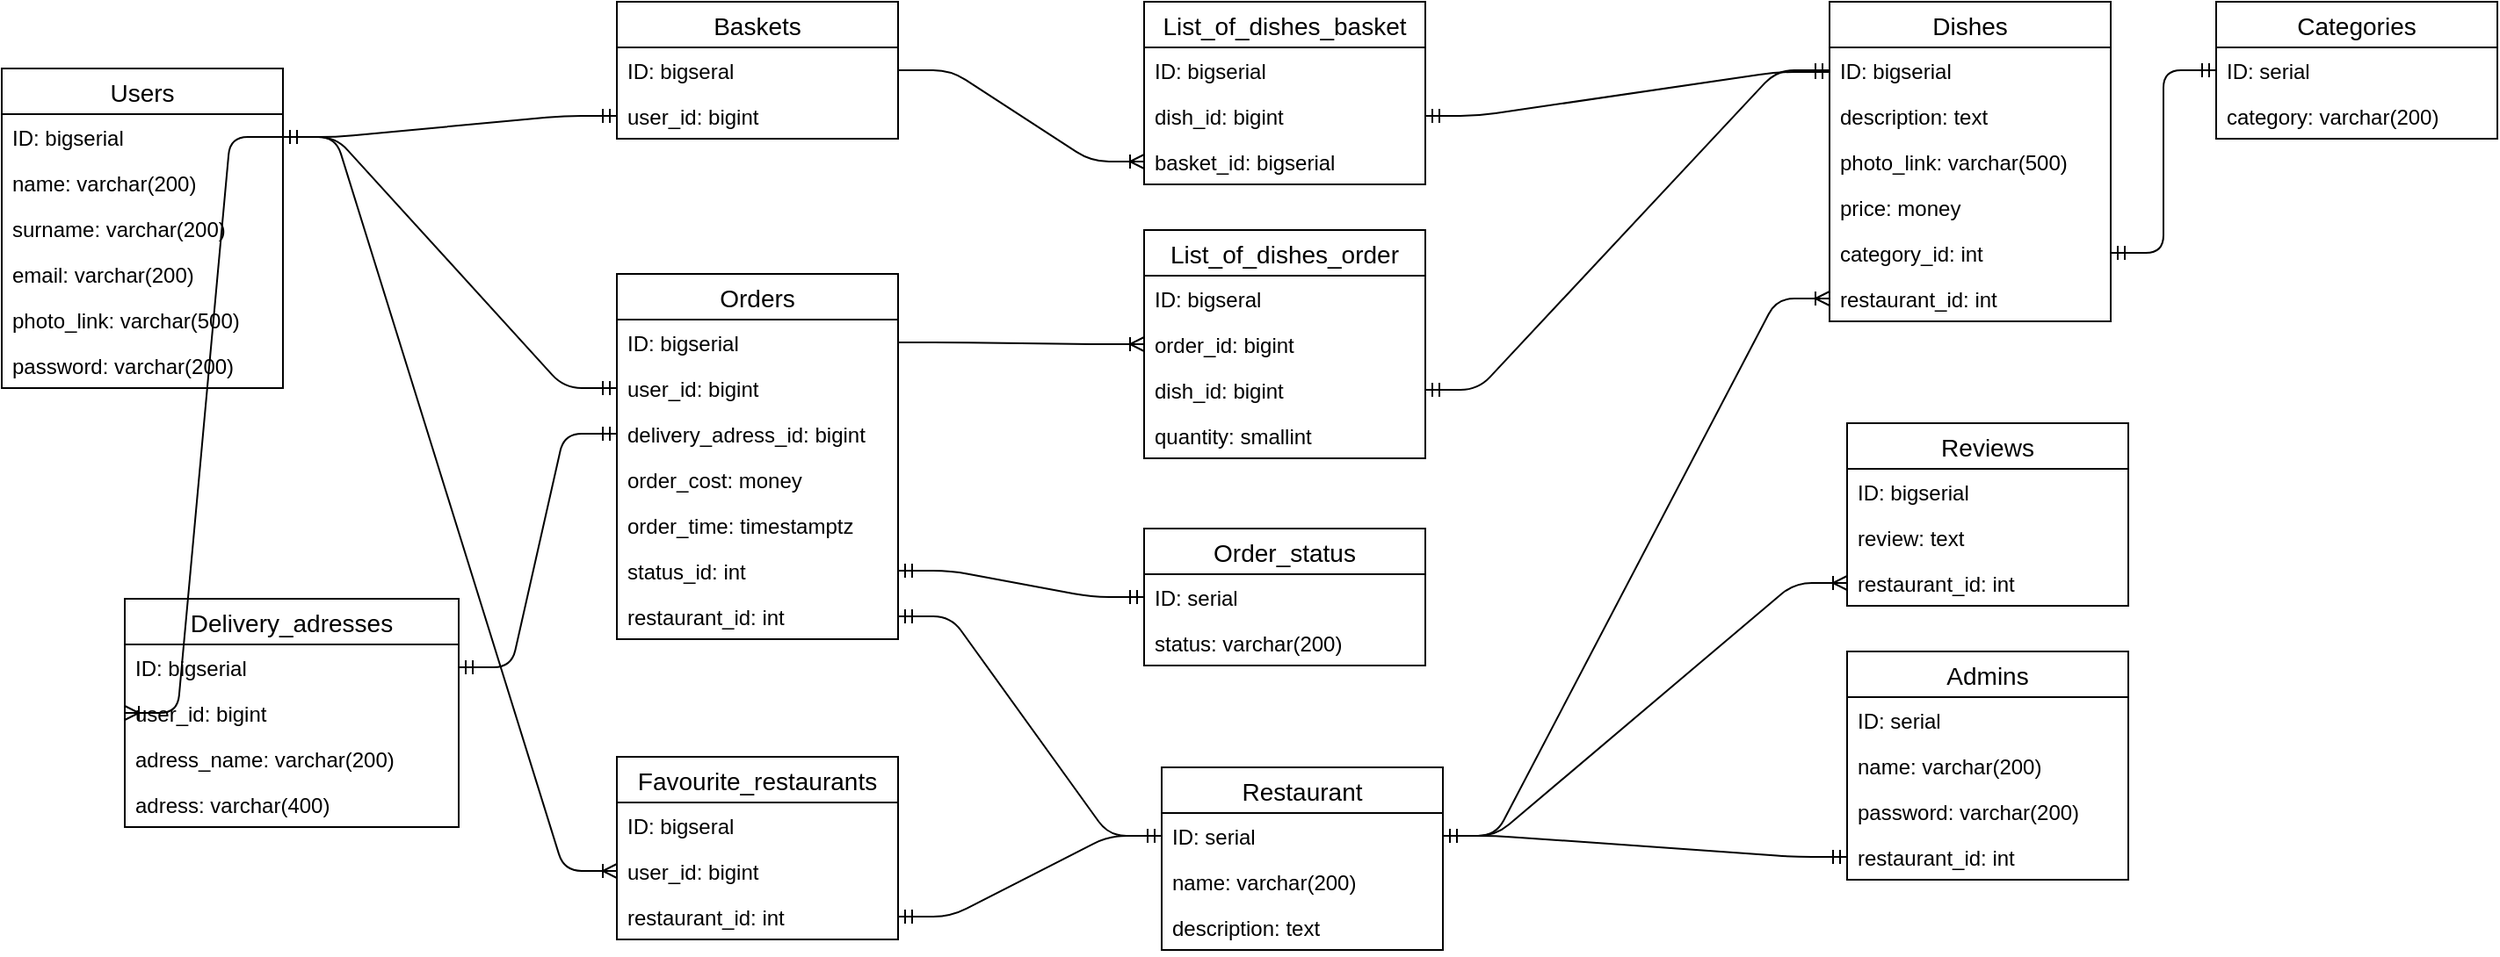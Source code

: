 <mxfile version="13.0.9" type="device"><diagram id="fgrxqHu79zI-fmSUEqUd" name="Page-1"><mxGraphModel dx="2410" dy="581" grid="1" gridSize="10" guides="1" tooltips="1" connect="1" arrows="1" fold="1" page="1" pageScale="1" pageWidth="827" pageHeight="1169" math="0" shadow="0"><root><mxCell id="0"/><mxCell id="1" parent="0"/><mxCell id="lHkOKA7zSZZBxz7BuIjo-21" value="Dishes" style="swimlane;fontStyle=0;childLayout=stackLayout;horizontal=1;startSize=26;horizontalStack=0;resizeParent=1;resizeParentMax=0;resizeLast=0;collapsible=1;marginBottom=0;align=center;fontSize=14;" parent="1" vertex="1"><mxGeometry x="430" y="20" width="160" height="182" as="geometry"/></mxCell><mxCell id="lHkOKA7zSZZBxz7BuIjo-22" value="ID: bigserial" style="text;strokeColor=none;fillColor=none;spacingLeft=4;spacingRight=4;overflow=hidden;rotatable=0;points=[[0,0.5],[1,0.5]];portConstraint=eastwest;fontSize=12;" parent="lHkOKA7zSZZBxz7BuIjo-21" vertex="1"><mxGeometry y="26" width="160" height="26" as="geometry"/></mxCell><mxCell id="lHkOKA7zSZZBxz7BuIjo-23" value="description: text" style="text;strokeColor=none;fillColor=none;spacingLeft=4;spacingRight=4;overflow=hidden;rotatable=0;points=[[0,0.5],[1,0.5]];portConstraint=eastwest;fontSize=12;" parent="lHkOKA7zSZZBxz7BuIjo-21" vertex="1"><mxGeometry y="52" width="160" height="26" as="geometry"/></mxCell><mxCell id="lHkOKA7zSZZBxz7BuIjo-24" value="photo_link: varchar(500)" style="text;strokeColor=none;fillColor=none;spacingLeft=4;spacingRight=4;overflow=hidden;rotatable=0;points=[[0,0.5],[1,0.5]];portConstraint=eastwest;fontSize=12;" parent="lHkOKA7zSZZBxz7BuIjo-21" vertex="1"><mxGeometry y="78" width="160" height="26" as="geometry"/></mxCell><mxCell id="lHkOKA7zSZZBxz7BuIjo-25" value="price: money" style="text;strokeColor=none;fillColor=none;spacingLeft=4;spacingRight=4;overflow=hidden;rotatable=0;points=[[0,0.5],[1,0.5]];portConstraint=eastwest;fontSize=12;" parent="lHkOKA7zSZZBxz7BuIjo-21" vertex="1"><mxGeometry y="104" width="160" height="26" as="geometry"/></mxCell><mxCell id="lHkOKA7zSZZBxz7BuIjo-26" value="category_id: int" style="text;strokeColor=none;fillColor=none;spacingLeft=4;spacingRight=4;overflow=hidden;rotatable=0;points=[[0,0.5],[1,0.5]];portConstraint=eastwest;fontSize=12;" parent="lHkOKA7zSZZBxz7BuIjo-21" vertex="1"><mxGeometry y="130" width="160" height="26" as="geometry"/></mxCell><mxCell id="lHkOKA7zSZZBxz7BuIjo-53" value="restaurant_id: int" style="text;strokeColor=none;fillColor=none;spacingLeft=4;spacingRight=4;overflow=hidden;rotatable=0;points=[[0,0.5],[1,0.5]];portConstraint=eastwest;fontSize=12;" parent="lHkOKA7zSZZBxz7BuIjo-21" vertex="1"><mxGeometry y="156" width="160" height="26" as="geometry"/></mxCell><mxCell id="lHkOKA7zSZZBxz7BuIjo-54" value="" style="edgeStyle=entityRelationEdgeStyle;fontSize=12;html=1;endArrow=ERmandOne;startArrow=ERmandOne;exitX=1;exitY=0.5;exitDx=0;exitDy=0;entryX=0;entryY=0.5;entryDx=0;entryDy=0;" parent="1" source="lHkOKA7zSZZBxz7BuIjo-2" target="lHkOKA7zSZZBxz7BuIjo-42" edge="1"><mxGeometry width="100" height="100" relative="1" as="geometry"><mxPoint x="380" y="350" as="sourcePoint"/><mxPoint x="480" y="250" as="targetPoint"/></mxGeometry></mxCell><mxCell id="lHkOKA7zSZZBxz7BuIjo-56" value="" style="edgeStyle=entityRelationEdgeStyle;fontSize=12;html=1;endArrow=ERmandOne;startArrow=ERmandOne;exitX=1;exitY=0.5;exitDx=0;exitDy=0;entryX=0;entryY=0.5;entryDx=0;entryDy=0;" parent="1" source="lHkOKA7zSZZBxz7BuIjo-2" target="lHkOKA7zSZZBxz7BuIjo-30" edge="1"><mxGeometry width="100" height="100" relative="1" as="geometry"><mxPoint x="80" y="320" as="sourcePoint"/><mxPoint x="270" y="280" as="targetPoint"/></mxGeometry></mxCell><mxCell id="lHkOKA7zSZZBxz7BuIjo-57" value="" style="edgeStyle=entityRelationEdgeStyle;fontSize=12;html=1;endArrow=ERoneToMany;entryX=0;entryY=0.5;entryDx=0;entryDy=0;exitX=1;exitY=0.5;exitDx=0;exitDy=0;" parent="1" source="lHkOKA7zSZZBxz7BuIjo-29" target="cbXBfn8mexVlWjBqyPVe-16" edge="1"><mxGeometry width="100" height="100" relative="1" as="geometry"><mxPoint x="-99" y="318" as="sourcePoint"/><mxPoint x="590" y="280" as="targetPoint"/></mxGeometry></mxCell><mxCell id="lHkOKA7zSZZBxz7BuIjo-70" value="" style="edgeStyle=entityRelationEdgeStyle;fontSize=12;html=1;endArrow=ERmandOne;startArrow=ERmandOne;exitX=1;exitY=0.5;exitDx=0;exitDy=0;entryX=0;entryY=0.5;entryDx=0;entryDy=0;" parent="1" source="lHkOKA7zSZZBxz7BuIjo-58" target="lHkOKA7zSZZBxz7BuIjo-12" edge="1"><mxGeometry width="100" height="100" relative="1" as="geometry"><mxPoint x="190" y="350" as="sourcePoint"/><mxPoint x="290" y="250" as="targetPoint"/></mxGeometry></mxCell><mxCell id="lHkOKA7zSZZBxz7BuIjo-73" value="" style="edgeStyle=entityRelationEdgeStyle;fontSize=12;html=1;endArrow=ERmandOne;startArrow=ERmandOne;entryX=0;entryY=0.5;entryDx=0;entryDy=0;" parent="1" source="lHkOKA7zSZZBxz7BuIjo-12" target="lHkOKA7zSZZBxz7BuIjo-38" edge="1"><mxGeometry width="100" height="100" relative="1" as="geometry"><mxPoint x="220" y="420" as="sourcePoint"/><mxPoint x="320" y="320" as="targetPoint"/></mxGeometry></mxCell><mxCell id="lHkOKA7zSZZBxz7BuIjo-74" value="" style="edgeStyle=entityRelationEdgeStyle;fontSize=12;html=1;endArrow=ERoneToMany;exitX=1;exitY=0.5;exitDx=0;exitDy=0;entryX=0;entryY=0.5;entryDx=0;entryDy=0;" parent="1" source="lHkOKA7zSZZBxz7BuIjo-12" target="lHkOKA7zSZZBxz7BuIjo-48" edge="1"><mxGeometry width="100" height="100" relative="1" as="geometry"><mxPoint x="220" y="510" as="sourcePoint"/><mxPoint x="320" y="410" as="targetPoint"/></mxGeometry></mxCell><mxCell id="lHkOKA7zSZZBxz7BuIjo-75" value="" style="edgeStyle=entityRelationEdgeStyle;fontSize=12;html=1;endArrow=ERmandOne;startArrow=ERmandOne;exitX=1;exitY=0.5;exitDx=0;exitDy=0;entryX=0;entryY=0.5;entryDx=0;entryDy=0;" parent="1" source="lHkOKA7zSZZBxz7BuIjo-26" target="lHkOKA7zSZZBxz7BuIjo-50" edge="1"><mxGeometry width="100" height="100" relative="1" as="geometry"><mxPoint x="220" y="240" as="sourcePoint"/><mxPoint x="320" y="140" as="targetPoint"/></mxGeometry></mxCell><mxCell id="lHkOKA7zSZZBxz7BuIjo-80" value="" style="edgeStyle=entityRelationEdgeStyle;fontSize=12;html=1;endArrow=ERmandOne;startArrow=ERmandOne;entryX=0;entryY=0.5;entryDx=0;entryDy=0;exitX=1;exitY=0.5;exitDx=0;exitDy=0;" parent="1" source="lHkOKA7zSZZBxz7BuIjo-78" target="lHkOKA7zSZZBxz7BuIjo-22" edge="1"><mxGeometry width="100" height="100" relative="1" as="geometry"><mxPoint x="190" y="240" as="sourcePoint"/><mxPoint x="290" y="140" as="targetPoint"/></mxGeometry></mxCell><mxCell id="lHkOKA7zSZZBxz7BuIjo-84" value="" style="edgeStyle=entityRelationEdgeStyle;fontSize=12;html=1;endArrow=ERoneToMany;exitX=1;exitY=0.5;exitDx=0;exitDy=0;entryX=0;entryY=0.5;entryDx=0;entryDy=0;" parent="1" source="lHkOKA7zSZZBxz7BuIjo-41" target="cbXBfn8mexVlWjBqyPVe-1" edge="1"><mxGeometry width="100" height="100" relative="1" as="geometry"><mxPoint x="190" y="240" as="sourcePoint"/><mxPoint x="290" y="140" as="targetPoint"/></mxGeometry></mxCell><mxCell id="lHkOKA7zSZZBxz7BuIjo-85" value="" style="edgeStyle=entityRelationEdgeStyle;fontSize=12;html=1;endArrow=ERmandOne;startArrow=ERmandOne;exitX=1;exitY=0.5;exitDx=0;exitDy=0;" parent="1" source="lHkOKA7zSZZBxz7BuIjo-83" edge="1"><mxGeometry width="100" height="100" relative="1" as="geometry"><mxPoint x="190" y="240" as="sourcePoint"/><mxPoint x="430" y="60" as="targetPoint"/></mxGeometry></mxCell><mxCell id="lHkOKA7zSZZBxz7BuIjo-86" value="" style="edgeStyle=entityRelationEdgeStyle;fontSize=12;html=1;endArrow=ERoneToMany;exitX=1;exitY=0.5;exitDx=0;exitDy=0;entryX=0;entryY=0.5;entryDx=0;entryDy=0;" parent="1" source="lHkOKA7zSZZBxz7BuIjo-12" target="lHkOKA7zSZZBxz7BuIjo-53" edge="1"><mxGeometry width="100" height="100" relative="1" as="geometry"><mxPoint x="230" y="260" as="sourcePoint"/><mxPoint x="330" y="160" as="targetPoint"/></mxGeometry></mxCell><mxCell id="lHkOKA7zSZZBxz7BuIjo-1" value="Users" style="swimlane;fontStyle=0;childLayout=stackLayout;horizontal=1;startSize=26;horizontalStack=0;resizeParent=1;resizeParentMax=0;resizeLast=0;collapsible=1;marginBottom=0;align=center;fontSize=14;" parent="1" vertex="1"><mxGeometry x="-610" y="58" width="160" height="182" as="geometry"/></mxCell><mxCell id="lHkOKA7zSZZBxz7BuIjo-2" value="ID: bigserial" style="text;strokeColor=none;fillColor=none;spacingLeft=4;spacingRight=4;overflow=hidden;rotatable=0;points=[[0,0.5],[1,0.5]];portConstraint=eastwest;fontSize=12;" parent="lHkOKA7zSZZBxz7BuIjo-1" vertex="1"><mxGeometry y="26" width="160" height="26" as="geometry"/></mxCell><mxCell id="lHkOKA7zSZZBxz7BuIjo-3" value="name: varchar(200)" style="text;strokeColor=none;fillColor=none;spacingLeft=4;spacingRight=4;overflow=hidden;rotatable=0;points=[[0,0.5],[1,0.5]];portConstraint=eastwest;fontSize=12;" parent="lHkOKA7zSZZBxz7BuIjo-1" vertex="1"><mxGeometry y="52" width="160" height="26" as="geometry"/></mxCell><mxCell id="lHkOKA7zSZZBxz7BuIjo-4" value="surname: varchar(200)" style="text;strokeColor=none;fillColor=none;spacingLeft=4;spacingRight=4;overflow=hidden;rotatable=0;points=[[0,0.5],[1,0.5]];portConstraint=eastwest;fontSize=12;" parent="lHkOKA7zSZZBxz7BuIjo-1" vertex="1"><mxGeometry y="78" width="160" height="26" as="geometry"/></mxCell><mxCell id="lHkOKA7zSZZBxz7BuIjo-5" value="email: varchar(200)" style="text;strokeColor=none;fillColor=none;spacingLeft=4;spacingRight=4;overflow=hidden;rotatable=0;points=[[0,0.5],[1,0.5]];portConstraint=eastwest;fontSize=12;" parent="lHkOKA7zSZZBxz7BuIjo-1" vertex="1"><mxGeometry y="104" width="160" height="26" as="geometry"/></mxCell><mxCell id="lHkOKA7zSZZBxz7BuIjo-6" value="photo_link: varchar(500) " style="text;strokeColor=none;fillColor=none;spacingLeft=4;spacingRight=4;overflow=hidden;rotatable=0;points=[[0,0.5],[1,0.5]];portConstraint=eastwest;fontSize=12;" parent="lHkOKA7zSZZBxz7BuIjo-1" vertex="1"><mxGeometry y="130" width="160" height="26" as="geometry"/></mxCell><mxCell id="lHkOKA7zSZZBxz7BuIjo-7" value="password: varchar(200)" style="text;strokeColor=none;fillColor=none;spacingLeft=4;spacingRight=4;overflow=hidden;rotatable=0;points=[[0,0.5],[1,0.5]];portConstraint=eastwest;fontSize=12;" parent="lHkOKA7zSZZBxz7BuIjo-1" vertex="1"><mxGeometry y="156" width="160" height="26" as="geometry"/></mxCell><mxCell id="lHkOKA7zSZZBxz7BuIjo-40" value="Baskets" style="swimlane;fontStyle=0;childLayout=stackLayout;horizontal=1;startSize=26;horizontalStack=0;resizeParent=1;resizeParentMax=0;resizeLast=0;collapsible=1;marginBottom=0;align=center;fontSize=14;" parent="1" vertex="1"><mxGeometry x="-260" y="20" width="160" height="78" as="geometry"/></mxCell><mxCell id="lHkOKA7zSZZBxz7BuIjo-41" value="ID: bigseral" style="text;strokeColor=none;fillColor=none;spacingLeft=4;spacingRight=4;overflow=hidden;rotatable=0;points=[[0,0.5],[1,0.5]];portConstraint=eastwest;fontSize=12;" parent="lHkOKA7zSZZBxz7BuIjo-40" vertex="1"><mxGeometry y="26" width="160" height="26" as="geometry"/></mxCell><mxCell id="lHkOKA7zSZZBxz7BuIjo-42" value="user_id: bigint" style="text;strokeColor=none;fillColor=none;spacingLeft=4;spacingRight=4;overflow=hidden;rotatable=0;points=[[0,0.5],[1,0.5]];portConstraint=eastwest;fontSize=12;" parent="lHkOKA7zSZZBxz7BuIjo-40" vertex="1"><mxGeometry y="52" width="160" height="26" as="geometry"/></mxCell><mxCell id="lHkOKA7zSZZBxz7BuIjo-81" value="List_of_dishes_basket" style="swimlane;fontStyle=0;childLayout=stackLayout;horizontal=1;startSize=26;horizontalStack=0;resizeParent=1;resizeParentMax=0;resizeLast=0;collapsible=1;marginBottom=0;align=center;fontSize=14;" parent="1" vertex="1"><mxGeometry x="40" y="20" width="160" height="104" as="geometry"/></mxCell><mxCell id="lHkOKA7zSZZBxz7BuIjo-82" value="ID: bigserial" style="text;strokeColor=none;fillColor=none;spacingLeft=4;spacingRight=4;overflow=hidden;rotatable=0;points=[[0,0.5],[1,0.5]];portConstraint=eastwest;fontSize=12;" parent="lHkOKA7zSZZBxz7BuIjo-81" vertex="1"><mxGeometry y="26" width="160" height="26" as="geometry"/></mxCell><mxCell id="lHkOKA7zSZZBxz7BuIjo-83" value="dish_id: bigint" style="text;strokeColor=none;fillColor=none;spacingLeft=4;spacingRight=4;overflow=hidden;rotatable=0;points=[[0,0.5],[1,0.5]];portConstraint=eastwest;fontSize=12;" parent="lHkOKA7zSZZBxz7BuIjo-81" vertex="1"><mxGeometry y="52" width="160" height="26" as="geometry"/></mxCell><mxCell id="cbXBfn8mexVlWjBqyPVe-1" value="basket_id: bigserial" style="text;strokeColor=none;fillColor=none;spacingLeft=4;spacingRight=4;overflow=hidden;rotatable=0;points=[[0,0.5],[1,0.5]];portConstraint=eastwest;fontSize=12;" parent="lHkOKA7zSZZBxz7BuIjo-81" vertex="1"><mxGeometry y="78" width="160" height="26" as="geometry"/></mxCell><mxCell id="lHkOKA7zSZZBxz7BuIjo-28" value="Orders" style="swimlane;fontStyle=0;childLayout=stackLayout;horizontal=1;startSize=26;horizontalStack=0;resizeParent=1;resizeParentMax=0;resizeLast=0;collapsible=1;marginBottom=0;align=center;fontSize=14;" parent="1" vertex="1"><mxGeometry x="-260" y="175" width="160" height="208" as="geometry"/></mxCell><mxCell id="lHkOKA7zSZZBxz7BuIjo-29" value="ID: bigserial" style="text;strokeColor=none;fillColor=none;spacingLeft=4;spacingRight=4;overflow=hidden;rotatable=0;points=[[0,0.5],[1,0.5]];portConstraint=eastwest;fontSize=12;" parent="lHkOKA7zSZZBxz7BuIjo-28" vertex="1"><mxGeometry y="26" width="160" height="26" as="geometry"/></mxCell><mxCell id="lHkOKA7zSZZBxz7BuIjo-30" value="user_id: bigint" style="text;strokeColor=none;fillColor=none;spacingLeft=4;spacingRight=4;overflow=hidden;rotatable=0;points=[[0,0.5],[1,0.5]];portConstraint=eastwest;fontSize=12;" parent="lHkOKA7zSZZBxz7BuIjo-28" vertex="1"><mxGeometry y="52" width="160" height="26" as="geometry"/></mxCell><mxCell id="lHkOKA7zSZZBxz7BuIjo-31" value="delivery_adress_id: bigint" style="text;strokeColor=none;fillColor=none;spacingLeft=4;spacingRight=4;overflow=hidden;rotatable=0;points=[[0,0.5],[1,0.5]];portConstraint=eastwest;fontSize=12;" parent="lHkOKA7zSZZBxz7BuIjo-28" vertex="1"><mxGeometry y="78" width="160" height="26" as="geometry"/></mxCell><mxCell id="lHkOKA7zSZZBxz7BuIjo-32" value="order_cost: money" style="text;strokeColor=none;fillColor=none;spacingLeft=4;spacingRight=4;overflow=hidden;rotatable=0;points=[[0,0.5],[1,0.5]];portConstraint=eastwest;fontSize=12;" parent="lHkOKA7zSZZBxz7BuIjo-28" vertex="1"><mxGeometry y="104" width="160" height="26" as="geometry"/></mxCell><mxCell id="lHkOKA7zSZZBxz7BuIjo-87" value="order_time: timestamptz" style="text;strokeColor=none;fillColor=none;spacingLeft=4;spacingRight=4;overflow=hidden;rotatable=0;points=[[0,0.5],[1,0.5]];portConstraint=eastwest;fontSize=12;" parent="lHkOKA7zSZZBxz7BuIjo-28" vertex="1"><mxGeometry y="130" width="160" height="26" as="geometry"/></mxCell><mxCell id="mgXvpkjl0vA347W1KZeB-3" value="status_id: int" style="text;strokeColor=none;fillColor=none;spacingLeft=4;spacingRight=4;overflow=hidden;rotatable=0;points=[[0,0.5],[1,0.5]];portConstraint=eastwest;fontSize=12;" parent="lHkOKA7zSZZBxz7BuIjo-28" vertex="1"><mxGeometry y="156" width="160" height="26" as="geometry"/></mxCell><mxCell id="lHkOKA7zSZZBxz7BuIjo-58" value="restaurant_id: int" style="text;strokeColor=none;fillColor=none;spacingLeft=4;spacingRight=4;overflow=hidden;rotatable=0;points=[[0,0.5],[1,0.5]];portConstraint=eastwest;fontSize=12;" parent="lHkOKA7zSZZBxz7BuIjo-28" vertex="1"><mxGeometry y="182" width="160" height="26" as="geometry"/></mxCell><mxCell id="lHkOKA7zSZZBxz7BuIjo-11" value="Restaurant" style="swimlane;fontStyle=0;childLayout=stackLayout;horizontal=1;startSize=26;horizontalStack=0;resizeParent=1;resizeParentMax=0;resizeLast=0;collapsible=1;marginBottom=0;align=center;fontSize=14;" parent="1" vertex="1"><mxGeometry x="50" y="456" width="160" height="104" as="geometry"/></mxCell><mxCell id="lHkOKA7zSZZBxz7BuIjo-12" value="ID: serial" style="text;strokeColor=none;fillColor=none;spacingLeft=4;spacingRight=4;overflow=hidden;rotatable=0;points=[[0,0.5],[1,0.5]];portConstraint=eastwest;fontSize=12;" parent="lHkOKA7zSZZBxz7BuIjo-11" vertex="1"><mxGeometry y="26" width="160" height="26" as="geometry"/></mxCell><mxCell id="cbXBfn8mexVlWjBqyPVe-15" value="name: varchar(200)" style="text;strokeColor=none;fillColor=none;spacingLeft=4;spacingRight=4;overflow=hidden;rotatable=0;points=[[0,0.5],[1,0.5]];portConstraint=eastwest;fontSize=12;" parent="lHkOKA7zSZZBxz7BuIjo-11" vertex="1"><mxGeometry y="52" width="160" height="26" as="geometry"/></mxCell><mxCell id="lHkOKA7zSZZBxz7BuIjo-13" value="description: text" style="text;strokeColor=none;fillColor=none;spacingLeft=4;spacingRight=4;overflow=hidden;rotatable=0;points=[[0,0.5],[1,0.5]];portConstraint=eastwest;fontSize=12;" parent="lHkOKA7zSZZBxz7BuIjo-11" vertex="1"><mxGeometry y="78" width="160" height="26" as="geometry"/></mxCell><mxCell id="lHkOKA7zSZZBxz7BuIjo-45" value="Reviews" style="swimlane;fontStyle=0;childLayout=stackLayout;horizontal=1;startSize=26;horizontalStack=0;resizeParent=1;resizeParentMax=0;resizeLast=0;collapsible=1;marginBottom=0;align=center;fontSize=14;" parent="1" vertex="1"><mxGeometry x="440" y="260" width="160" height="104" as="geometry"/></mxCell><mxCell id="lHkOKA7zSZZBxz7BuIjo-46" value="ID: bigserial" style="text;strokeColor=none;fillColor=none;spacingLeft=4;spacingRight=4;overflow=hidden;rotatable=0;points=[[0,0.5],[1,0.5]];portConstraint=eastwest;fontSize=12;" parent="lHkOKA7zSZZBxz7BuIjo-45" vertex="1"><mxGeometry y="26" width="160" height="26" as="geometry"/></mxCell><mxCell id="lHkOKA7zSZZBxz7BuIjo-47" value="review: text" style="text;strokeColor=none;fillColor=none;spacingLeft=4;spacingRight=4;overflow=hidden;rotatable=0;points=[[0,0.5],[1,0.5]];portConstraint=eastwest;fontSize=12;" parent="lHkOKA7zSZZBxz7BuIjo-45" vertex="1"><mxGeometry y="52" width="160" height="26" as="geometry"/></mxCell><mxCell id="lHkOKA7zSZZBxz7BuIjo-48" value="restaurant_id: int" style="text;strokeColor=none;fillColor=none;spacingLeft=4;spacingRight=4;overflow=hidden;rotatable=0;points=[[0,0.5],[1,0.5]];portConstraint=eastwest;fontSize=12;" parent="lHkOKA7zSZZBxz7BuIjo-45" vertex="1"><mxGeometry y="78" width="160" height="26" as="geometry"/></mxCell><mxCell id="lHkOKA7zSZZBxz7BuIjo-34" value="Admins" style="swimlane;fontStyle=0;childLayout=stackLayout;horizontal=1;startSize=26;horizontalStack=0;resizeParent=1;resizeParentMax=0;resizeLast=0;collapsible=1;marginBottom=0;align=center;fontSize=14;" parent="1" vertex="1"><mxGeometry x="440" y="390" width="160" height="130" as="geometry"/></mxCell><mxCell id="lHkOKA7zSZZBxz7BuIjo-35" value="ID: serial" style="text;strokeColor=none;fillColor=none;spacingLeft=4;spacingRight=4;overflow=hidden;rotatable=0;points=[[0,0.5],[1,0.5]];portConstraint=eastwest;fontSize=12;" parent="lHkOKA7zSZZBxz7BuIjo-34" vertex="1"><mxGeometry y="26" width="160" height="26" as="geometry"/></mxCell><mxCell id="lHkOKA7zSZZBxz7BuIjo-36" value="name: varchar(200)" style="text;strokeColor=none;fillColor=none;spacingLeft=4;spacingRight=4;overflow=hidden;rotatable=0;points=[[0,0.5],[1,0.5]];portConstraint=eastwest;fontSize=12;" parent="lHkOKA7zSZZBxz7BuIjo-34" vertex="1"><mxGeometry y="52" width="160" height="26" as="geometry"/></mxCell><mxCell id="lHkOKA7zSZZBxz7BuIjo-37" value="password: varchar(200)" style="text;strokeColor=none;fillColor=none;spacingLeft=4;spacingRight=4;overflow=hidden;rotatable=0;points=[[0,0.5],[1,0.5]];portConstraint=eastwest;fontSize=12;" parent="lHkOKA7zSZZBxz7BuIjo-34" vertex="1"><mxGeometry y="78" width="160" height="26" as="geometry"/></mxCell><mxCell id="lHkOKA7zSZZBxz7BuIjo-38" value="restaurant_id: int" style="text;strokeColor=none;fillColor=none;spacingLeft=4;spacingRight=4;overflow=hidden;rotatable=0;points=[[0,0.5],[1,0.5]];portConstraint=eastwest;fontSize=12;" parent="lHkOKA7zSZZBxz7BuIjo-34" vertex="1"><mxGeometry y="104" width="160" height="26" as="geometry"/></mxCell><mxCell id="lHkOKA7zSZZBxz7BuIjo-49" value="Categories" style="swimlane;fontStyle=0;childLayout=stackLayout;horizontal=1;startSize=26;horizontalStack=0;resizeParent=1;resizeParentMax=0;resizeLast=0;collapsible=1;marginBottom=0;align=center;fontSize=14;" parent="1" vertex="1"><mxGeometry x="650" y="20" width="160" height="78" as="geometry"/></mxCell><mxCell id="lHkOKA7zSZZBxz7BuIjo-50" value="ID: serial" style="text;strokeColor=none;fillColor=none;spacingLeft=4;spacingRight=4;overflow=hidden;rotatable=0;points=[[0,0.5],[1,0.5]];portConstraint=eastwest;fontSize=12;" parent="lHkOKA7zSZZBxz7BuIjo-49" vertex="1"><mxGeometry y="26" width="160" height="26" as="geometry"/></mxCell><mxCell id="lHkOKA7zSZZBxz7BuIjo-51" value="category: varchar(200)" style="text;strokeColor=none;fillColor=none;spacingLeft=4;spacingRight=4;overflow=hidden;rotatable=0;points=[[0,0.5],[1,0.5]];portConstraint=eastwest;fontSize=12;" parent="lHkOKA7zSZZBxz7BuIjo-49" vertex="1"><mxGeometry y="52" width="160" height="26" as="geometry"/></mxCell><mxCell id="cbXBfn8mexVlWjBqyPVe-4" value="Favourite_restaurants" style="swimlane;fontStyle=0;childLayout=stackLayout;horizontal=1;startSize=26;horizontalStack=0;resizeParent=1;resizeParentMax=0;resizeLast=0;collapsible=1;marginBottom=0;align=center;fontSize=14;" parent="1" vertex="1"><mxGeometry x="-260" y="450" width="160" height="104" as="geometry"/></mxCell><mxCell id="cbXBfn8mexVlWjBqyPVe-5" value="ID: bigseral" style="text;strokeColor=none;fillColor=none;spacingLeft=4;spacingRight=4;overflow=hidden;rotatable=0;points=[[0,0.5],[1,0.5]];portConstraint=eastwest;fontSize=12;" parent="cbXBfn8mexVlWjBqyPVe-4" vertex="1"><mxGeometry y="26" width="160" height="26" as="geometry"/></mxCell><mxCell id="cbXBfn8mexVlWjBqyPVe-6" value="user_id: bigint" style="text;strokeColor=none;fillColor=none;spacingLeft=4;spacingRight=4;overflow=hidden;rotatable=0;points=[[0,0.5],[1,0.5]];portConstraint=eastwest;fontSize=12;" parent="cbXBfn8mexVlWjBqyPVe-4" vertex="1"><mxGeometry y="52" width="160" height="26" as="geometry"/></mxCell><mxCell id="cbXBfn8mexVlWjBqyPVe-7" value="restaurant_id: int" style="text;strokeColor=none;fillColor=none;spacingLeft=4;spacingRight=4;overflow=hidden;rotatable=0;points=[[0,0.5],[1,0.5]];portConstraint=eastwest;fontSize=12;" parent="cbXBfn8mexVlWjBqyPVe-4" vertex="1"><mxGeometry y="78" width="160" height="26" as="geometry"/></mxCell><mxCell id="cbXBfn8mexVlWjBqyPVe-8" value="" style="edgeStyle=entityRelationEdgeStyle;fontSize=12;html=1;endArrow=ERmandOne;startArrow=ERmandOne;exitX=1;exitY=0.5;exitDx=0;exitDy=0;entryX=0;entryY=0.5;entryDx=0;entryDy=0;" parent="1" source="cbXBfn8mexVlWjBqyPVe-7" target="lHkOKA7zSZZBxz7BuIjo-12" edge="1"><mxGeometry width="100" height="100" relative="1" as="geometry"><mxPoint x="-90" y="354" as="sourcePoint"/><mxPoint x="60" y="505" as="targetPoint"/></mxGeometry></mxCell><mxCell id="cbXBfn8mexVlWjBqyPVe-9" value="" style="edgeStyle=entityRelationEdgeStyle;fontSize=12;html=1;endArrow=ERoneToMany;exitX=1;exitY=0.5;exitDx=0;exitDy=0;entryX=0;entryY=0.5;entryDx=0;entryDy=0;" parent="1" source="lHkOKA7zSZZBxz7BuIjo-2" target="cbXBfn8mexVlWjBqyPVe-6" edge="1"><mxGeometry width="100" height="100" relative="1" as="geometry"><mxPoint x="-450" y="350" as="sourcePoint"/><mxPoint x="-310" y="350" as="targetPoint"/></mxGeometry></mxCell><mxCell id="lHkOKA7zSZZBxz7BuIjo-59" value="Delivery_adresses" style="swimlane;fontStyle=0;childLayout=stackLayout;horizontal=1;startSize=26;horizontalStack=0;resizeParent=1;resizeParentMax=0;resizeLast=0;collapsible=1;marginBottom=0;align=center;fontSize=14;" parent="1" vertex="1"><mxGeometry x="-540" y="360" width="190" height="130" as="geometry"/></mxCell><mxCell id="lHkOKA7zSZZBxz7BuIjo-60" value="ID: bigserial" style="text;strokeColor=none;fillColor=none;spacingLeft=4;spacingRight=4;overflow=hidden;rotatable=0;points=[[0,0.5],[1,0.5]];portConstraint=eastwest;fontSize=12;" parent="lHkOKA7zSZZBxz7BuIjo-59" vertex="1"><mxGeometry y="26" width="190" height="26" as="geometry"/></mxCell><mxCell id="lHkOKA7zSZZBxz7BuIjo-61" value="user_id: bigint" style="text;strokeColor=none;fillColor=none;spacingLeft=4;spacingRight=4;overflow=hidden;rotatable=0;points=[[0,0.5],[1,0.5]];portConstraint=eastwest;fontSize=12;" parent="lHkOKA7zSZZBxz7BuIjo-59" vertex="1"><mxGeometry y="52" width="190" height="26" as="geometry"/></mxCell><mxCell id="lHkOKA7zSZZBxz7BuIjo-62" value="adress_name: varchar(200)" style="text;strokeColor=none;fillColor=none;spacingLeft=4;spacingRight=4;overflow=hidden;rotatable=0;points=[[0,0.5],[1,0.5]];portConstraint=eastwest;fontSize=12;" parent="lHkOKA7zSZZBxz7BuIjo-59" vertex="1"><mxGeometry y="78" width="190" height="26" as="geometry"/></mxCell><mxCell id="mgXvpkjl0vA347W1KZeB-1" value="adress: varchar(400)" style="text;strokeColor=none;fillColor=none;spacingLeft=4;spacingRight=4;overflow=hidden;rotatable=0;points=[[0,0.5],[1,0.5]];portConstraint=eastwest;fontSize=12;" parent="lHkOKA7zSZZBxz7BuIjo-59" vertex="1"><mxGeometry y="104" width="190" height="26" as="geometry"/></mxCell><mxCell id="cbXBfn8mexVlWjBqyPVe-12" value="" style="edgeStyle=entityRelationEdgeStyle;fontSize=12;html=1;endArrow=ERoneToMany;exitX=1;exitY=0.5;exitDx=0;exitDy=0;entryX=0;entryY=0.5;entryDx=0;entryDy=0;" parent="1" source="lHkOKA7zSZZBxz7BuIjo-2" target="lHkOKA7zSZZBxz7BuIjo-61" edge="1"><mxGeometry width="100" height="100" relative="1" as="geometry"><mxPoint x="-260" y="340" as="sourcePoint"/><mxPoint x="-160" y="240" as="targetPoint"/></mxGeometry></mxCell><mxCell id="cbXBfn8mexVlWjBqyPVe-13" value="" style="edgeStyle=entityRelationEdgeStyle;fontSize=12;html=1;endArrow=ERmandOne;startArrow=ERmandOne;exitX=1;exitY=0.5;exitDx=0;exitDy=0;entryX=0;entryY=0.5;entryDx=0;entryDy=0;" parent="1" source="lHkOKA7zSZZBxz7BuIjo-60" target="lHkOKA7zSZZBxz7BuIjo-31" edge="1"><mxGeometry width="100" height="100" relative="1" as="geometry"><mxPoint x="-260" y="300" as="sourcePoint"/><mxPoint x="-160" y="200" as="targetPoint"/></mxGeometry></mxCell><mxCell id="lHkOKA7zSZZBxz7BuIjo-76" value="List_of_dishes_order" style="swimlane;fontStyle=0;childLayout=stackLayout;horizontal=1;startSize=26;horizontalStack=0;resizeParent=1;resizeParentMax=0;resizeLast=0;collapsible=1;marginBottom=0;align=center;fontSize=14;" parent="1" vertex="1"><mxGeometry x="40" y="150" width="160" height="130" as="geometry"/></mxCell><mxCell id="lHkOKA7zSZZBxz7BuIjo-77" value="ID: bigseral" style="text;strokeColor=none;fillColor=none;spacingLeft=4;spacingRight=4;overflow=hidden;rotatable=0;points=[[0,0.5],[1,0.5]];portConstraint=eastwest;fontSize=12;" parent="lHkOKA7zSZZBxz7BuIjo-76" vertex="1"><mxGeometry y="26" width="160" height="26" as="geometry"/></mxCell><mxCell id="cbXBfn8mexVlWjBqyPVe-16" value="order_id: bigint" style="text;strokeColor=none;fillColor=none;spacingLeft=4;spacingRight=4;overflow=hidden;rotatable=0;points=[[0,0.5],[1,0.5]];portConstraint=eastwest;fontSize=12;" parent="lHkOKA7zSZZBxz7BuIjo-76" vertex="1"><mxGeometry y="52" width="160" height="26" as="geometry"/></mxCell><mxCell id="lHkOKA7zSZZBxz7BuIjo-78" value="dish_id: bigint" style="text;strokeColor=none;fillColor=none;spacingLeft=4;spacingRight=4;overflow=hidden;rotatable=0;points=[[0,0.5],[1,0.5]];portConstraint=eastwest;fontSize=12;" parent="lHkOKA7zSZZBxz7BuIjo-76" vertex="1"><mxGeometry y="78" width="160" height="26" as="geometry"/></mxCell><mxCell id="mgXvpkjl0vA347W1KZeB-4" value="quantity: smallint" style="text;strokeColor=none;fillColor=none;spacingLeft=4;spacingRight=4;overflow=hidden;rotatable=0;points=[[0,0.5],[1,0.5]];portConstraint=eastwest;fontSize=12;" parent="lHkOKA7zSZZBxz7BuIjo-76" vertex="1"><mxGeometry y="104" width="160" height="26" as="geometry"/></mxCell><mxCell id="cbXBfn8mexVlWjBqyPVe-23" value="Order_status" style="swimlane;fontStyle=0;childLayout=stackLayout;horizontal=1;startSize=26;horizontalStack=0;resizeParent=1;resizeParentMax=0;resizeLast=0;collapsible=1;marginBottom=0;align=center;fontSize=14;" parent="1" vertex="1"><mxGeometry x="40" y="320" width="160" height="78" as="geometry"/></mxCell><mxCell id="cbXBfn8mexVlWjBqyPVe-24" value="ID: serial" style="text;strokeColor=none;fillColor=none;spacingLeft=4;spacingRight=4;overflow=hidden;rotatable=0;points=[[0,0.5],[1,0.5]];portConstraint=eastwest;fontSize=12;" parent="cbXBfn8mexVlWjBqyPVe-23" vertex="1"><mxGeometry y="26" width="160" height="26" as="geometry"/></mxCell><mxCell id="cbXBfn8mexVlWjBqyPVe-25" value="status: varchar(200)" style="text;strokeColor=none;fillColor=none;spacingLeft=4;spacingRight=4;overflow=hidden;rotatable=0;points=[[0,0.5],[1,0.5]];portConstraint=eastwest;fontSize=12;" parent="cbXBfn8mexVlWjBqyPVe-23" vertex="1"><mxGeometry y="52" width="160" height="26" as="geometry"/></mxCell><mxCell id="cbXBfn8mexVlWjBqyPVe-26" value="" style="edgeStyle=entityRelationEdgeStyle;fontSize=12;html=1;endArrow=ERmandOne;startArrow=ERmandOne;exitX=1;exitY=0.5;exitDx=0;exitDy=0;entryX=0;entryY=0.5;entryDx=0;entryDy=0;" parent="1" source="mgXvpkjl0vA347W1KZeB-3" target="cbXBfn8mexVlWjBqyPVe-24" edge="1"><mxGeometry width="100" height="100" relative="1" as="geometry"><mxPoint x="-90" y="380" as="sourcePoint"/><mxPoint x="60" y="505" as="targetPoint"/></mxGeometry></mxCell></root></mxGraphModel></diagram></mxfile>